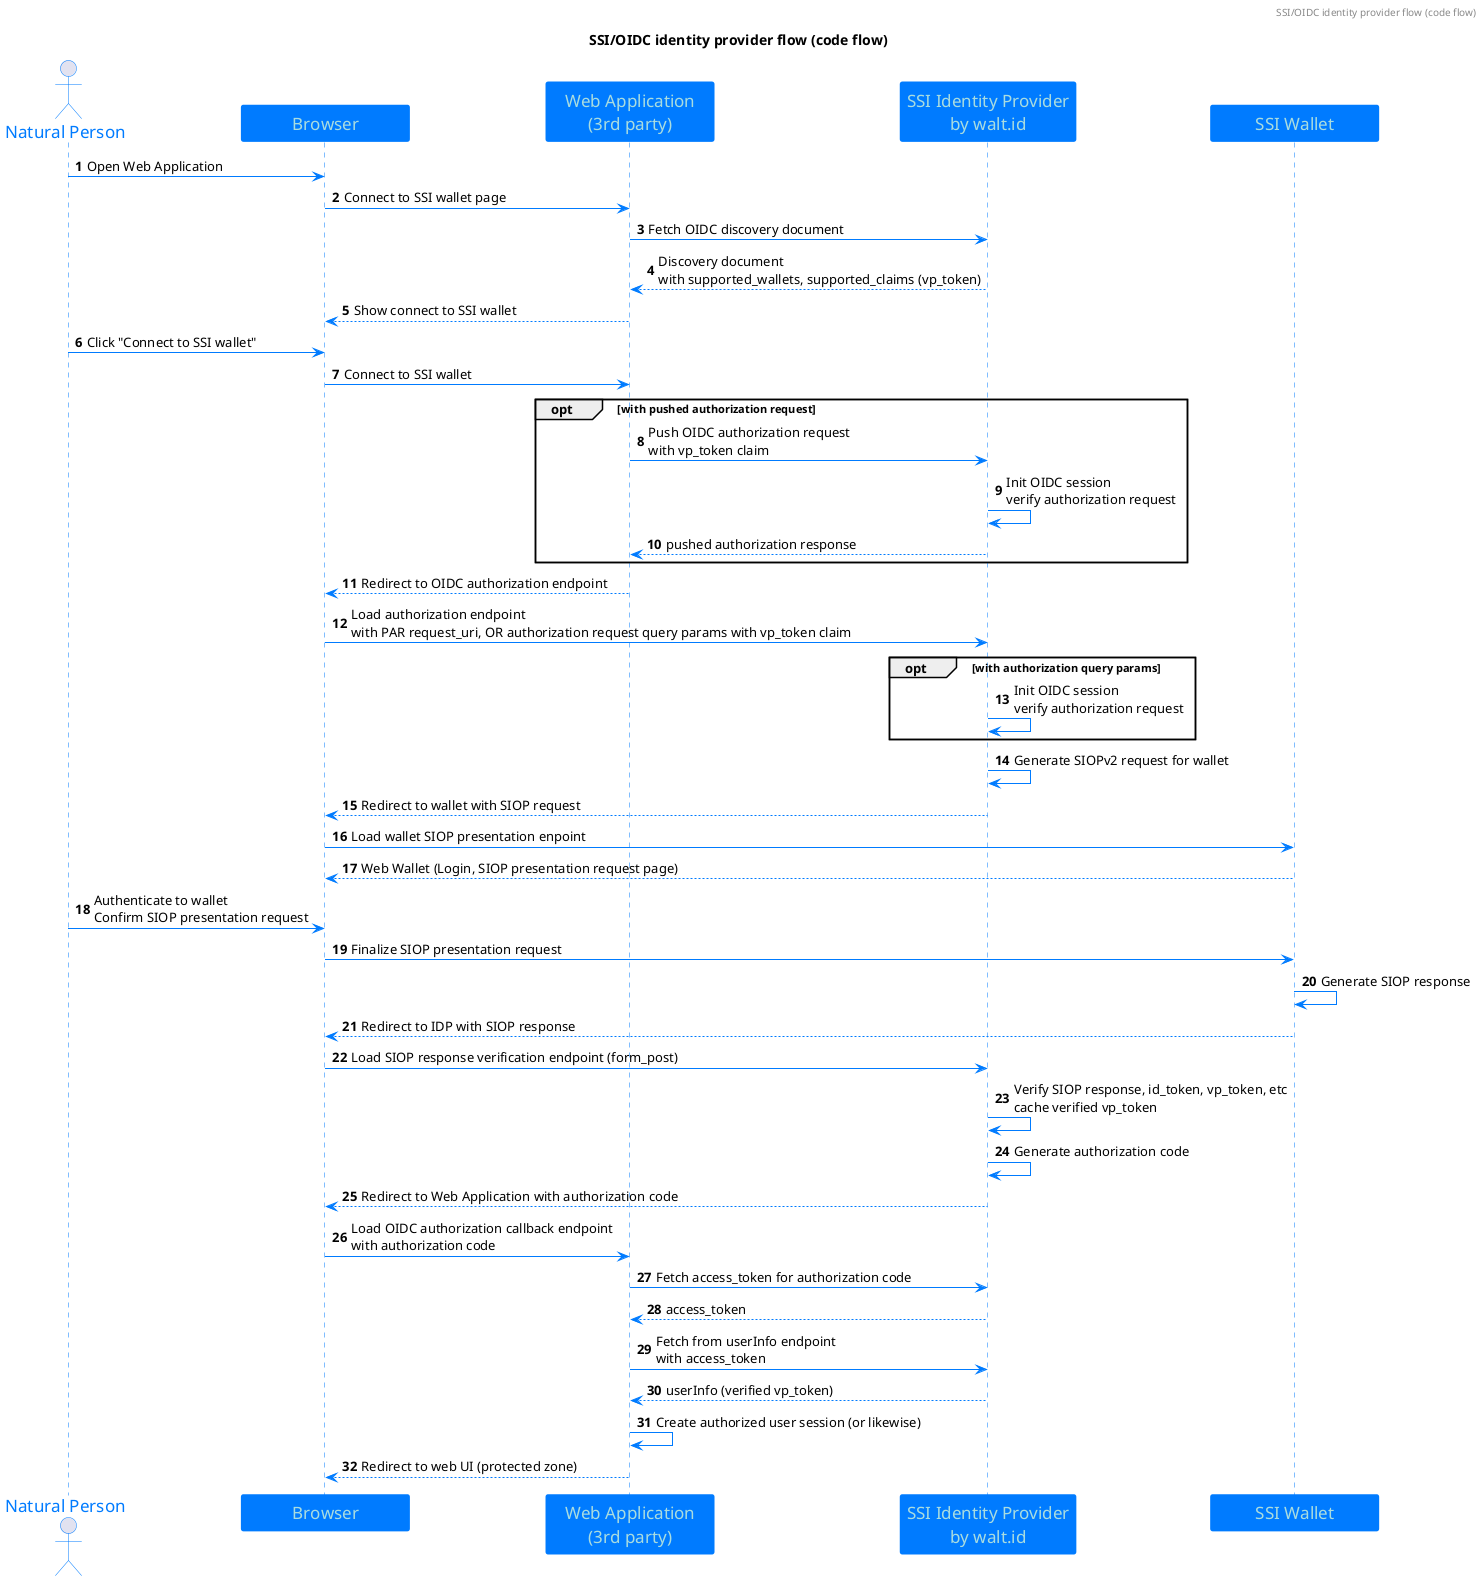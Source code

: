 @startuml
'https://plantuml.com/sequence-diagram

skinparam classFontColor 007BFF
skinparam classFontSize 12
skinparam classFontName Aapex
skinparam backgroundColor white
skinparam minClassWidth 155
skinparam nodesep 34
skinparam ranksep 70

skinparam sequence {
ArrowColor 007BFF
ActorBorderColor 007BFF
LifeLineBorderColor 007BFF
LifeLineBackgroundColor 007BFF

ParticipantBorderColor 007BFF
ParticipantBackgroundColor 007BFF
ParticipantFontName Impact
ParticipantFontSize 17
ParticipantFontColor #A9DCDF

'ActorBackgroundColor aqua
ActorFontColor 007BFF
ActorFontSize 17
ActorFontName Aapex
}

skinparam class {
BorderColor 007BFF
ArrowColor 007BFF
BackgroundColor white
}

skinparam interface {
BorderColor 007BFF
ArrowColor 007BFF
}

skinparam note {
BorderColor 007BFF
BackgroundColor 7ACFF5
}


autonumber
header SSI/OIDC identity provider flow (code flow)
title
SSI/OIDC identity provider flow (code flow)
end title
autonumber
actor "Natural Person" as NP
participant Browser as BRW
participant "Web Application\n(3rd party)" as APP
participant "SSI Identity Provider\nby walt.id" as IDP
participant "SSI Wallet" as WW

NP->BRW: Open Web Application
BRW->APP: Connect to SSI wallet page
APP->IDP: Fetch OIDC discovery document
IDP-->APP: Discovery document\nwith supported_wallets, supported_claims (vp_token)
APP-->BRW: Show connect to SSI wallet
NP->BRW: Click "Connect to SSI wallet"
BRW->APP: Connect to SSI wallet
opt with pushed authorization request
APP->IDP: Push OIDC authorization request\nwith vp_token claim
IDP->IDP: Init OIDC session\nverify authorization request
IDP-->APP: pushed authorization response
end
APP-->BRW: Redirect to OIDC authorization endpoint
BRW->IDP: Load authorization endpoint\nwith PAR request_uri, OR authorization request query params with vp_token claim
opt with authorization query params
IDP->IDP: Init OIDC session\nverify authorization request
end
IDP->IDP: Generate SIOPv2 request for wallet
IDP-->BRW: Redirect to wallet with SIOP request
BRW->WW: Load wallet SIOP presentation enpoint
WW-->BRW: Web Wallet (Login, SIOP presentation request page)
NP->BRW: Authenticate to wallet\nConfirm SIOP presentation request
BRW->WW: Finalize SIOP presentation request
WW->WW: Generate SIOP response
WW-->BRW: Redirect to IDP with SIOP response
BRW->IDP: Load SIOP response verification endpoint (form_post)
IDP->IDP: Verify SIOP response, id_token, vp_token, etc\ncache verified vp_token
IDP->IDP: Generate authorization code
IDP-->BRW: Redirect to Web Application with authorization code
BRW->APP: Load OIDC authorization callback endpoint\nwith authorization code
APP->IDP: Fetch access_token for authorization code
IDP-->APP: access_token
APP->IDP: Fetch from userInfo endpoint\nwith access_token
IDP-->APP: userInfo (verified vp_token)
APP->APP: Create authorized user session (or likewise)
APP-->BRW: Redirect to web UI (protected zone)


@enduml
